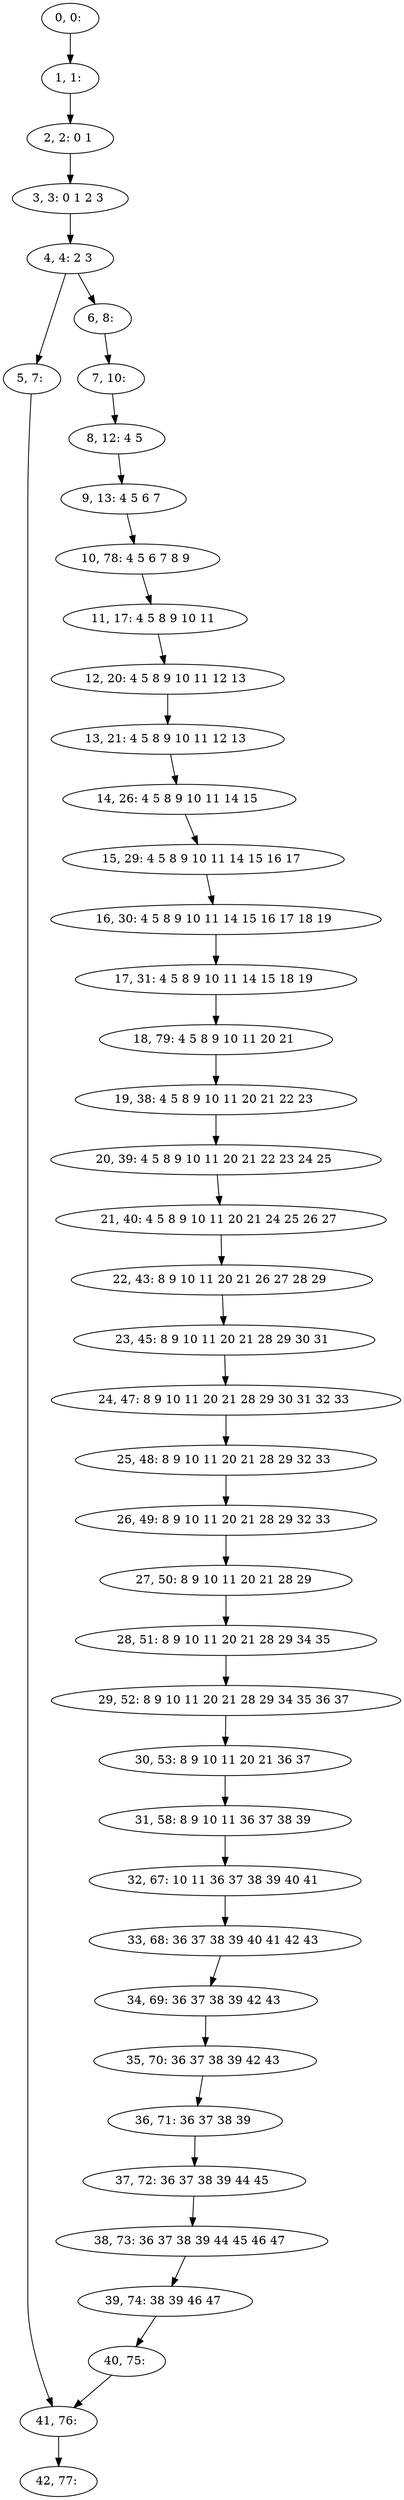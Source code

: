 digraph G {
0[label="0, 0: "];
1[label="1, 1: "];
2[label="2, 2: 0 1 "];
3[label="3, 3: 0 1 2 3 "];
4[label="4, 4: 2 3 "];
5[label="5, 7: "];
6[label="6, 8: "];
7[label="7, 10: "];
8[label="8, 12: 4 5 "];
9[label="9, 13: 4 5 6 7 "];
10[label="10, 78: 4 5 6 7 8 9 "];
11[label="11, 17: 4 5 8 9 10 11 "];
12[label="12, 20: 4 5 8 9 10 11 12 13 "];
13[label="13, 21: 4 5 8 9 10 11 12 13 "];
14[label="14, 26: 4 5 8 9 10 11 14 15 "];
15[label="15, 29: 4 5 8 9 10 11 14 15 16 17 "];
16[label="16, 30: 4 5 8 9 10 11 14 15 16 17 18 19 "];
17[label="17, 31: 4 5 8 9 10 11 14 15 18 19 "];
18[label="18, 79: 4 5 8 9 10 11 20 21 "];
19[label="19, 38: 4 5 8 9 10 11 20 21 22 23 "];
20[label="20, 39: 4 5 8 9 10 11 20 21 22 23 24 25 "];
21[label="21, 40: 4 5 8 9 10 11 20 21 24 25 26 27 "];
22[label="22, 43: 8 9 10 11 20 21 26 27 28 29 "];
23[label="23, 45: 8 9 10 11 20 21 28 29 30 31 "];
24[label="24, 47: 8 9 10 11 20 21 28 29 30 31 32 33 "];
25[label="25, 48: 8 9 10 11 20 21 28 29 32 33 "];
26[label="26, 49: 8 9 10 11 20 21 28 29 32 33 "];
27[label="27, 50: 8 9 10 11 20 21 28 29 "];
28[label="28, 51: 8 9 10 11 20 21 28 29 34 35 "];
29[label="29, 52: 8 9 10 11 20 21 28 29 34 35 36 37 "];
30[label="30, 53: 8 9 10 11 20 21 36 37 "];
31[label="31, 58: 8 9 10 11 36 37 38 39 "];
32[label="32, 67: 10 11 36 37 38 39 40 41 "];
33[label="33, 68: 36 37 38 39 40 41 42 43 "];
34[label="34, 69: 36 37 38 39 42 43 "];
35[label="35, 70: 36 37 38 39 42 43 "];
36[label="36, 71: 36 37 38 39 "];
37[label="37, 72: 36 37 38 39 44 45 "];
38[label="38, 73: 36 37 38 39 44 45 46 47 "];
39[label="39, 74: 38 39 46 47 "];
40[label="40, 75: "];
41[label="41, 76: "];
42[label="42, 77: "];
0->1 ;
1->2 ;
2->3 ;
3->4 ;
4->5 ;
4->6 ;
5->41 ;
6->7 ;
7->8 ;
8->9 ;
9->10 ;
10->11 ;
11->12 ;
12->13 ;
13->14 ;
14->15 ;
15->16 ;
16->17 ;
17->18 ;
18->19 ;
19->20 ;
20->21 ;
21->22 ;
22->23 ;
23->24 ;
24->25 ;
25->26 ;
26->27 ;
27->28 ;
28->29 ;
29->30 ;
30->31 ;
31->32 ;
32->33 ;
33->34 ;
34->35 ;
35->36 ;
36->37 ;
37->38 ;
38->39 ;
39->40 ;
40->41 ;
41->42 ;
}
